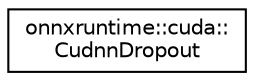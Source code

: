 digraph "Graphical Class Hierarchy"
{
  edge [fontname="Helvetica",fontsize="10",labelfontname="Helvetica",labelfontsize="10"];
  node [fontname="Helvetica",fontsize="10",shape=record];
  rankdir="LR";
  Node0 [label="onnxruntime::cuda::\lCudnnDropout",height=0.2,width=0.4,color="black", fillcolor="white", style="filled",URL="$classonnxruntime_1_1cuda_1_1CudnnDropout.html"];
}
